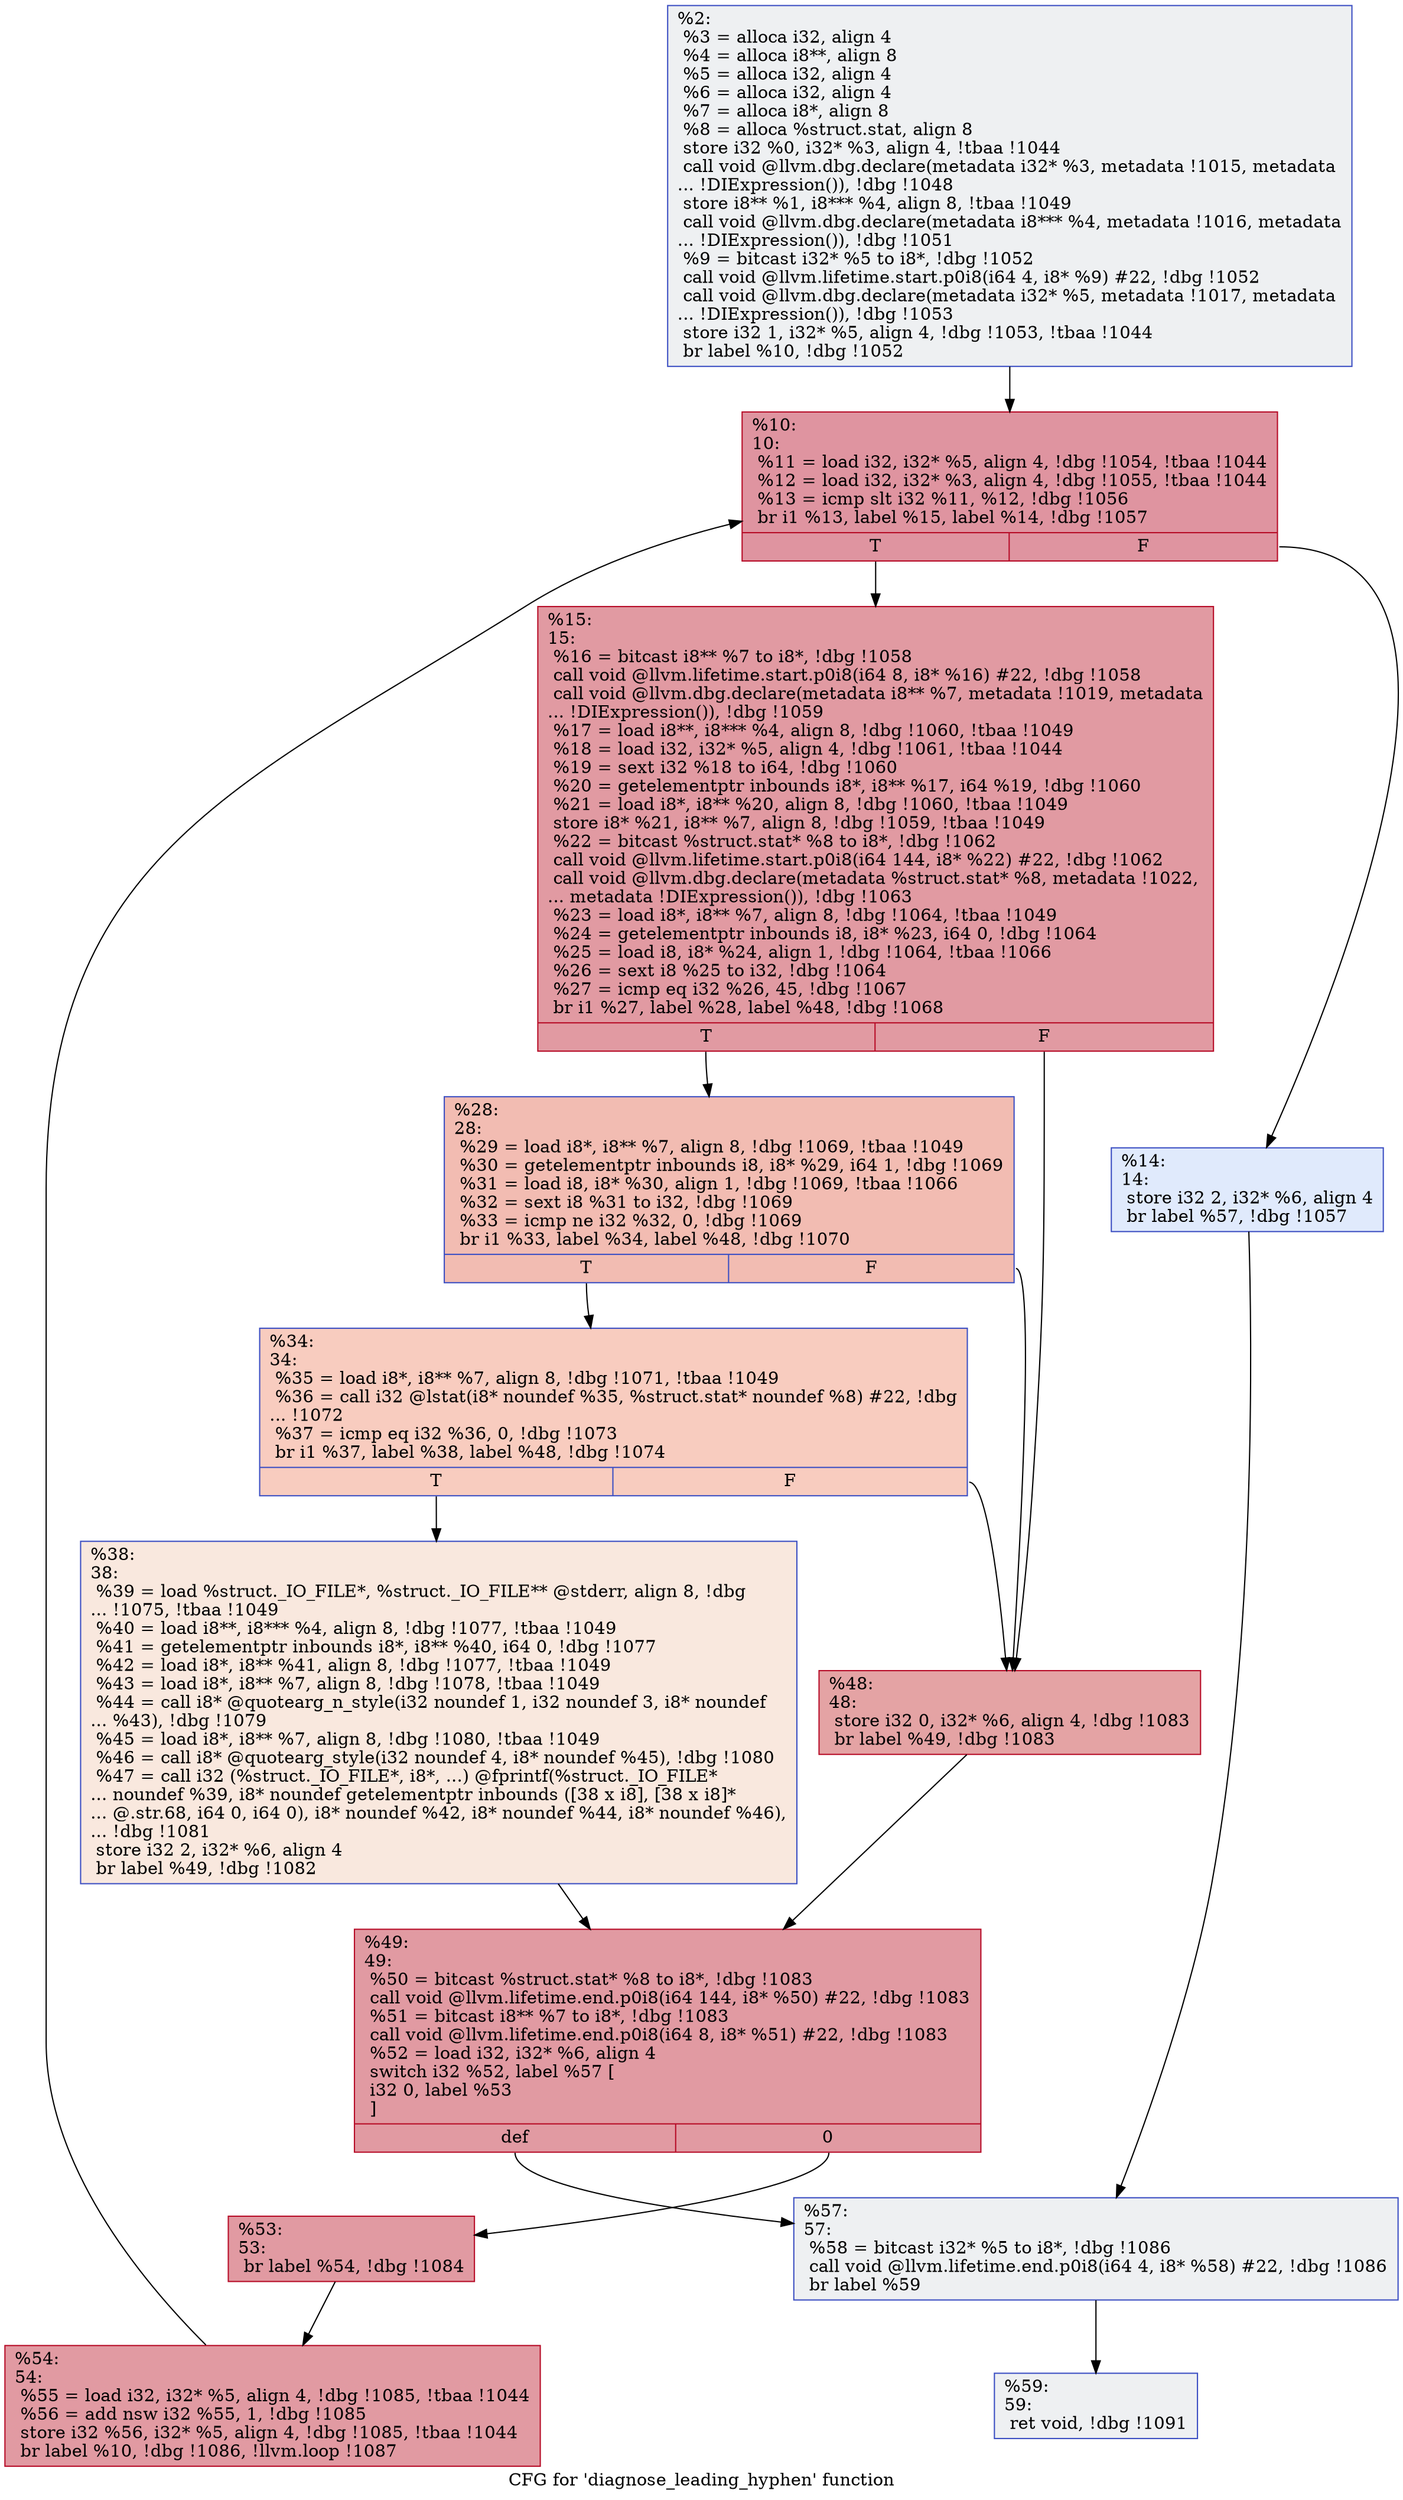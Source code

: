 digraph "CFG for 'diagnose_leading_hyphen' function" {
	label="CFG for 'diagnose_leading_hyphen' function";

	Node0x1c57640 [shape=record,color="#3d50c3ff", style=filled, fillcolor="#d9dce170",label="{%2:\l  %3 = alloca i32, align 4\l  %4 = alloca i8**, align 8\l  %5 = alloca i32, align 4\l  %6 = alloca i32, align 4\l  %7 = alloca i8*, align 8\l  %8 = alloca %struct.stat, align 8\l  store i32 %0, i32* %3, align 4, !tbaa !1044\l  call void @llvm.dbg.declare(metadata i32* %3, metadata !1015, metadata\l... !DIExpression()), !dbg !1048\l  store i8** %1, i8*** %4, align 8, !tbaa !1049\l  call void @llvm.dbg.declare(metadata i8*** %4, metadata !1016, metadata\l... !DIExpression()), !dbg !1051\l  %9 = bitcast i32* %5 to i8*, !dbg !1052\l  call void @llvm.lifetime.start.p0i8(i64 4, i8* %9) #22, !dbg !1052\l  call void @llvm.dbg.declare(metadata i32* %5, metadata !1017, metadata\l... !DIExpression()), !dbg !1053\l  store i32 1, i32* %5, align 4, !dbg !1053, !tbaa !1044\l  br label %10, !dbg !1052\l}"];
	Node0x1c57640 -> Node0x1c57700;
	Node0x1c57700 [shape=record,color="#b70d28ff", style=filled, fillcolor="#b70d2870",label="{%10:\l10:                                               \l  %11 = load i32, i32* %5, align 4, !dbg !1054, !tbaa !1044\l  %12 = load i32, i32* %3, align 4, !dbg !1055, !tbaa !1044\l  %13 = icmp slt i32 %11, %12, !dbg !1056\l  br i1 %13, label %15, label %14, !dbg !1057\l|{<s0>T|<s1>F}}"];
	Node0x1c57700:s0 -> Node0x1c577a0;
	Node0x1c57700:s1 -> Node0x1c57750;
	Node0x1c57750 [shape=record,color="#3d50c3ff", style=filled, fillcolor="#b9d0f970",label="{%14:\l14:                                               \l  store i32 2, i32* %6, align 4\l  br label %57, !dbg !1057\l}"];
	Node0x1c57750 -> Node0x1bd1840;
	Node0x1c577a0 [shape=record,color="#b70d28ff", style=filled, fillcolor="#bb1b2c70",label="{%15:\l15:                                               \l  %16 = bitcast i8** %7 to i8*, !dbg !1058\l  call void @llvm.lifetime.start.p0i8(i64 8, i8* %16) #22, !dbg !1058\l  call void @llvm.dbg.declare(metadata i8** %7, metadata !1019, metadata\l... !DIExpression()), !dbg !1059\l  %17 = load i8**, i8*** %4, align 8, !dbg !1060, !tbaa !1049\l  %18 = load i32, i32* %5, align 4, !dbg !1061, !tbaa !1044\l  %19 = sext i32 %18 to i64, !dbg !1060\l  %20 = getelementptr inbounds i8*, i8** %17, i64 %19, !dbg !1060\l  %21 = load i8*, i8** %20, align 8, !dbg !1060, !tbaa !1049\l  store i8* %21, i8** %7, align 8, !dbg !1059, !tbaa !1049\l  %22 = bitcast %struct.stat* %8 to i8*, !dbg !1062\l  call void @llvm.lifetime.start.p0i8(i64 144, i8* %22) #22, !dbg !1062\l  call void @llvm.dbg.declare(metadata %struct.stat* %8, metadata !1022,\l... metadata !DIExpression()), !dbg !1063\l  %23 = load i8*, i8** %7, align 8, !dbg !1064, !tbaa !1049\l  %24 = getelementptr inbounds i8, i8* %23, i64 0, !dbg !1064\l  %25 = load i8, i8* %24, align 1, !dbg !1064, !tbaa !1066\l  %26 = sext i8 %25 to i32, !dbg !1064\l  %27 = icmp eq i32 %26, 45, !dbg !1067\l  br i1 %27, label %28, label %48, !dbg !1068\l|{<s0>T|<s1>F}}"];
	Node0x1c577a0:s0 -> Node0x1c577f0;
	Node0x1c577a0:s1 -> Node0x1c578e0;
	Node0x1c577f0 [shape=record,color="#3d50c3ff", style=filled, fillcolor="#e1675170",label="{%28:\l28:                                               \l  %29 = load i8*, i8** %7, align 8, !dbg !1069, !tbaa !1049\l  %30 = getelementptr inbounds i8, i8* %29, i64 1, !dbg !1069\l  %31 = load i8, i8* %30, align 1, !dbg !1069, !tbaa !1066\l  %32 = sext i8 %31 to i32, !dbg !1069\l  %33 = icmp ne i32 %32, 0, !dbg !1069\l  br i1 %33, label %34, label %48, !dbg !1070\l|{<s0>T|<s1>F}}"];
	Node0x1c577f0:s0 -> Node0x1c57840;
	Node0x1c577f0:s1 -> Node0x1c578e0;
	Node0x1c57840 [shape=record,color="#3d50c3ff", style=filled, fillcolor="#f08b6e70",label="{%34:\l34:                                               \l  %35 = load i8*, i8** %7, align 8, !dbg !1071, !tbaa !1049\l  %36 = call i32 @lstat(i8* noundef %35, %struct.stat* noundef %8) #22, !dbg\l... !1072\l  %37 = icmp eq i32 %36, 0, !dbg !1073\l  br i1 %37, label %38, label %48, !dbg !1074\l|{<s0>T|<s1>F}}"];
	Node0x1c57840:s0 -> Node0x1c57890;
	Node0x1c57840:s1 -> Node0x1c578e0;
	Node0x1c57890 [shape=record,color="#3d50c3ff", style=filled, fillcolor="#f2cab570",label="{%38:\l38:                                               \l  %39 = load %struct._IO_FILE*, %struct._IO_FILE** @stderr, align 8, !dbg\l... !1075, !tbaa !1049\l  %40 = load i8**, i8*** %4, align 8, !dbg !1077, !tbaa !1049\l  %41 = getelementptr inbounds i8*, i8** %40, i64 0, !dbg !1077\l  %42 = load i8*, i8** %41, align 8, !dbg !1077, !tbaa !1049\l  %43 = load i8*, i8** %7, align 8, !dbg !1078, !tbaa !1049\l  %44 = call i8* @quotearg_n_style(i32 noundef 1, i32 noundef 3, i8* noundef\l... %43), !dbg !1079\l  %45 = load i8*, i8** %7, align 8, !dbg !1080, !tbaa !1049\l  %46 = call i8* @quotearg_style(i32 noundef 4, i8* noundef %45), !dbg !1080\l  %47 = call i32 (%struct._IO_FILE*, i8*, ...) @fprintf(%struct._IO_FILE*\l... noundef %39, i8* noundef getelementptr inbounds ([38 x i8], [38 x i8]*\l... @.str.68, i64 0, i64 0), i8* noundef %42, i8* noundef %44, i8* noundef %46),\l... !dbg !1081\l  store i32 2, i32* %6, align 4\l  br label %49, !dbg !1082\l}"];
	Node0x1c57890 -> Node0x1bd1750;
	Node0x1c578e0 [shape=record,color="#b70d28ff", style=filled, fillcolor="#c32e3170",label="{%48:\l48:                                               \l  store i32 0, i32* %6, align 4, !dbg !1083\l  br label %49, !dbg !1083\l}"];
	Node0x1c578e0 -> Node0x1bd1750;
	Node0x1bd1750 [shape=record,color="#b70d28ff", style=filled, fillcolor="#bb1b2c70",label="{%49:\l49:                                               \l  %50 = bitcast %struct.stat* %8 to i8*, !dbg !1083\l  call void @llvm.lifetime.end.p0i8(i64 144, i8* %50) #22, !dbg !1083\l  %51 = bitcast i8** %7 to i8*, !dbg !1083\l  call void @llvm.lifetime.end.p0i8(i64 8, i8* %51) #22, !dbg !1083\l  %52 = load i32, i32* %6, align 4\l  switch i32 %52, label %57 [\l    i32 0, label %53\l  ]\l|{<s0>def|<s1>0}}"];
	Node0x1bd1750:s0 -> Node0x1bd1840;
	Node0x1bd1750:s1 -> Node0x1bd17a0;
	Node0x1bd17a0 [shape=record,color="#b70d28ff", style=filled, fillcolor="#bb1b2c70",label="{%53:\l53:                                               \l  br label %54, !dbg !1084\l}"];
	Node0x1bd17a0 -> Node0x1bd17f0;
	Node0x1bd17f0 [shape=record,color="#b70d28ff", style=filled, fillcolor="#bb1b2c70",label="{%54:\l54:                                               \l  %55 = load i32, i32* %5, align 4, !dbg !1085, !tbaa !1044\l  %56 = add nsw i32 %55, 1, !dbg !1085\l  store i32 %56, i32* %5, align 4, !dbg !1085, !tbaa !1044\l  br label %10, !dbg !1086, !llvm.loop !1087\l}"];
	Node0x1bd17f0 -> Node0x1c57700;
	Node0x1bd1840 [shape=record,color="#3d50c3ff", style=filled, fillcolor="#d9dce170",label="{%57:\l57:                                               \l  %58 = bitcast i32* %5 to i8*, !dbg !1086\l  call void @llvm.lifetime.end.p0i8(i64 4, i8* %58) #22, !dbg !1086\l  br label %59\l}"];
	Node0x1bd1840 -> Node0x1bd1890;
	Node0x1bd1890 [shape=record,color="#3d50c3ff", style=filled, fillcolor="#d9dce170",label="{%59:\l59:                                               \l  ret void, !dbg !1091\l}"];
}
